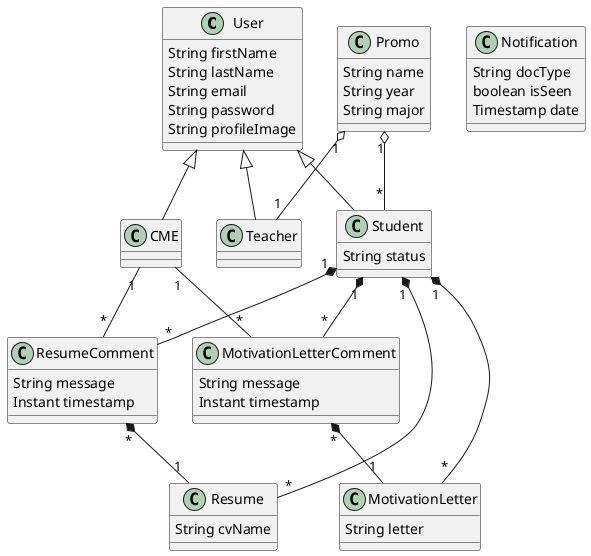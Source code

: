 @startuml
class User {
   String firstName
   String lastName
   String email
   String password
   String profileImage
}

class Student {
   String status
}

class CME {
}

class Teacher {
}

class Promo {
   String name
   String year
   String major
}

class Resume {
   String cvName
}

class MotivationLetter {
   String letter
}

class MotivationLetterComment {
   String message
   Instant timestamp
}

class ResumeComment {
   String message
   Instant timestamp
}

class Notification {
   String docType
   boolean isSeen
   Timestamp date
}


User <|-- Student
User <|-- CME
User <|-- Teacher

Student "1" *-- "*" Resume
Student "1" *-- "*" MotivationLetter
Student "1" *-- "*" ResumeComment
Student "1" *-- "*" MotivationLetterComment

Promo "1" o-- "*" Student
Promo "1" o-- "1" Teacher

CME "1" -- "*" ResumeComment
CME "1" -- "*" MotivationLetterComment

ResumeComment "*" *-- "1" Resume
MotivationLetterComment "*" *-- "1" MotivationLetter
@enduml